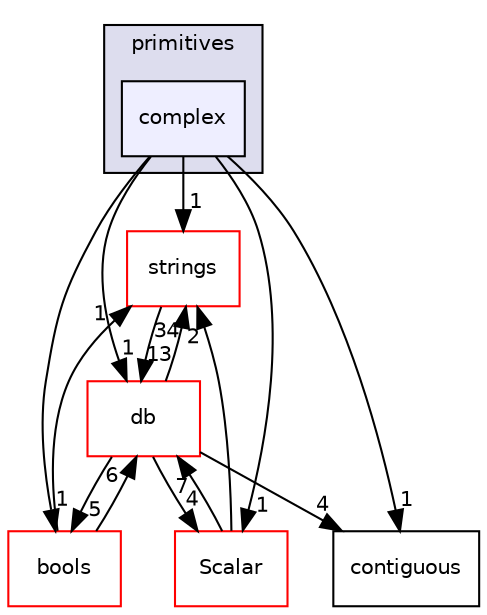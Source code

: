 digraph "src/OpenFOAM/primitives/complex" {
  bgcolor=transparent;
  compound=true
  node [ fontsize="10", fontname="Helvetica"];
  edge [ labelfontsize="10", labelfontname="Helvetica"];
  subgraph clusterdir_3e50f45338116b169052b428016851aa {
    graph [ bgcolor="#ddddee", pencolor="black", label="primitives" fontname="Helvetica", fontsize="10", URL="dir_3e50f45338116b169052b428016851aa.html"]
  dir_9b55caa1365775a4268140b8f5b75f1d [shape=box, label="complex", style="filled", fillcolor="#eeeeff", pencolor="black", URL="dir_9b55caa1365775a4268140b8f5b75f1d.html"];
  }
  dir_ce1ee507886310df0e74ee2e624fbc88 [shape=box label="strings" color="red" URL="dir_ce1ee507886310df0e74ee2e624fbc88.html"];
  dir_a082e25d5e52ccf3d098e28b00b761b2 [shape=box label="bools" color="red" URL="dir_a082e25d5e52ccf3d098e28b00b761b2.html"];
  dir_b4f4914e791ff496381862f16be45bae [shape=box label="Scalar" color="red" URL="dir_b4f4914e791ff496381862f16be45bae.html"];
  dir_63c634f7a7cfd679ac26c67fb30fc32f [shape=box label="db" color="red" URL="dir_63c634f7a7cfd679ac26c67fb30fc32f.html"];
  dir_1b29830830533868fb04f0e807b2ad78 [shape=box label="contiguous" URL="dir_1b29830830533868fb04f0e807b2ad78.html"];
  dir_a082e25d5e52ccf3d098e28b00b761b2->dir_ce1ee507886310df0e74ee2e624fbc88 [headlabel="1", labeldistance=1.5 headhref="dir_002356_002432.html"];
  dir_a082e25d5e52ccf3d098e28b00b761b2->dir_63c634f7a7cfd679ac26c67fb30fc32f [headlabel="6", labeldistance=1.5 headhref="dir_002356_001983.html"];
  dir_ce1ee507886310df0e74ee2e624fbc88->dir_63c634f7a7cfd679ac26c67fb30fc32f [headlabel="13", labeldistance=1.5 headhref="dir_002432_001983.html"];
  dir_9b55caa1365775a4268140b8f5b75f1d->dir_ce1ee507886310df0e74ee2e624fbc88 [headlabel="1", labeldistance=1.5 headhref="dir_002363_002432.html"];
  dir_9b55caa1365775a4268140b8f5b75f1d->dir_a082e25d5e52ccf3d098e28b00b761b2 [headlabel="1", labeldistance=1.5 headhref="dir_002363_002356.html"];
  dir_9b55caa1365775a4268140b8f5b75f1d->dir_b4f4914e791ff496381862f16be45bae [headlabel="1", labeldistance=1.5 headhref="dir_002363_002412.html"];
  dir_9b55caa1365775a4268140b8f5b75f1d->dir_63c634f7a7cfd679ac26c67fb30fc32f [headlabel="1", labeldistance=1.5 headhref="dir_002363_001983.html"];
  dir_9b55caa1365775a4268140b8f5b75f1d->dir_1b29830830533868fb04f0e807b2ad78 [headlabel="1", labeldistance=1.5 headhref="dir_002363_002364.html"];
  dir_b4f4914e791ff496381862f16be45bae->dir_ce1ee507886310df0e74ee2e624fbc88 [headlabel="2", labeldistance=1.5 headhref="dir_002412_002432.html"];
  dir_b4f4914e791ff496381862f16be45bae->dir_63c634f7a7cfd679ac26c67fb30fc32f [headlabel="7", labeldistance=1.5 headhref="dir_002412_001983.html"];
  dir_63c634f7a7cfd679ac26c67fb30fc32f->dir_a082e25d5e52ccf3d098e28b00b761b2 [headlabel="5", labeldistance=1.5 headhref="dir_001983_002356.html"];
  dir_63c634f7a7cfd679ac26c67fb30fc32f->dir_ce1ee507886310df0e74ee2e624fbc88 [headlabel="34", labeldistance=1.5 headhref="dir_001983_002432.html"];
  dir_63c634f7a7cfd679ac26c67fb30fc32f->dir_b4f4914e791ff496381862f16be45bae [headlabel="4", labeldistance=1.5 headhref="dir_001983_002412.html"];
  dir_63c634f7a7cfd679ac26c67fb30fc32f->dir_1b29830830533868fb04f0e807b2ad78 [headlabel="4", labeldistance=1.5 headhref="dir_001983_002364.html"];
}
